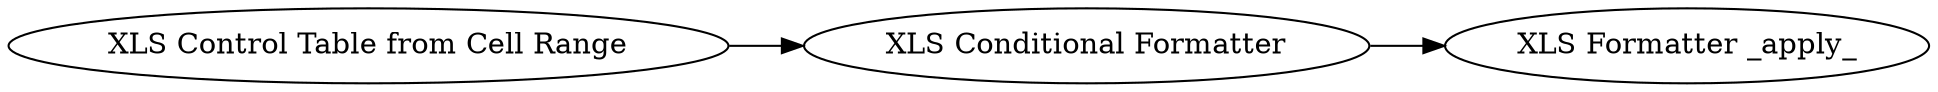 digraph {
	16 [label="XLS Formatter _apply_"]
	24 [label="XLS Control Table from Cell Range"]
	25 [label="XLS Conditional Formatter"]
	24 -> 25
	25 -> 16
	rankdir=LR
}

